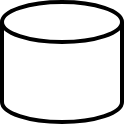 <mxfile version="22.1.16" type="device">
  <diagram name="第 1 页" id="hj2dlARdcVPfVpku0lyu">
    <mxGraphModel dx="1323" dy="470" grid="0" gridSize="10" guides="1" tooltips="1" connect="1" arrows="1" fold="1" page="0" pageScale="1" pageWidth="827" pageHeight="1169" background="none" math="0" shadow="0">
      <root>
        <mxCell id="0" />
        <mxCell id="1" parent="0" />
        <mxCell id="UkBSHFEqA8zQ9TWKpc5A-1" value="" style="strokeWidth=2;html=1;shape=mxgraph.flowchart.database;whiteSpace=wrap;" vertex="1" parent="1">
          <mxGeometry x="71" y="627" width="60" height="60" as="geometry" />
        </mxCell>
      </root>
    </mxGraphModel>
  </diagram>
</mxfile>
